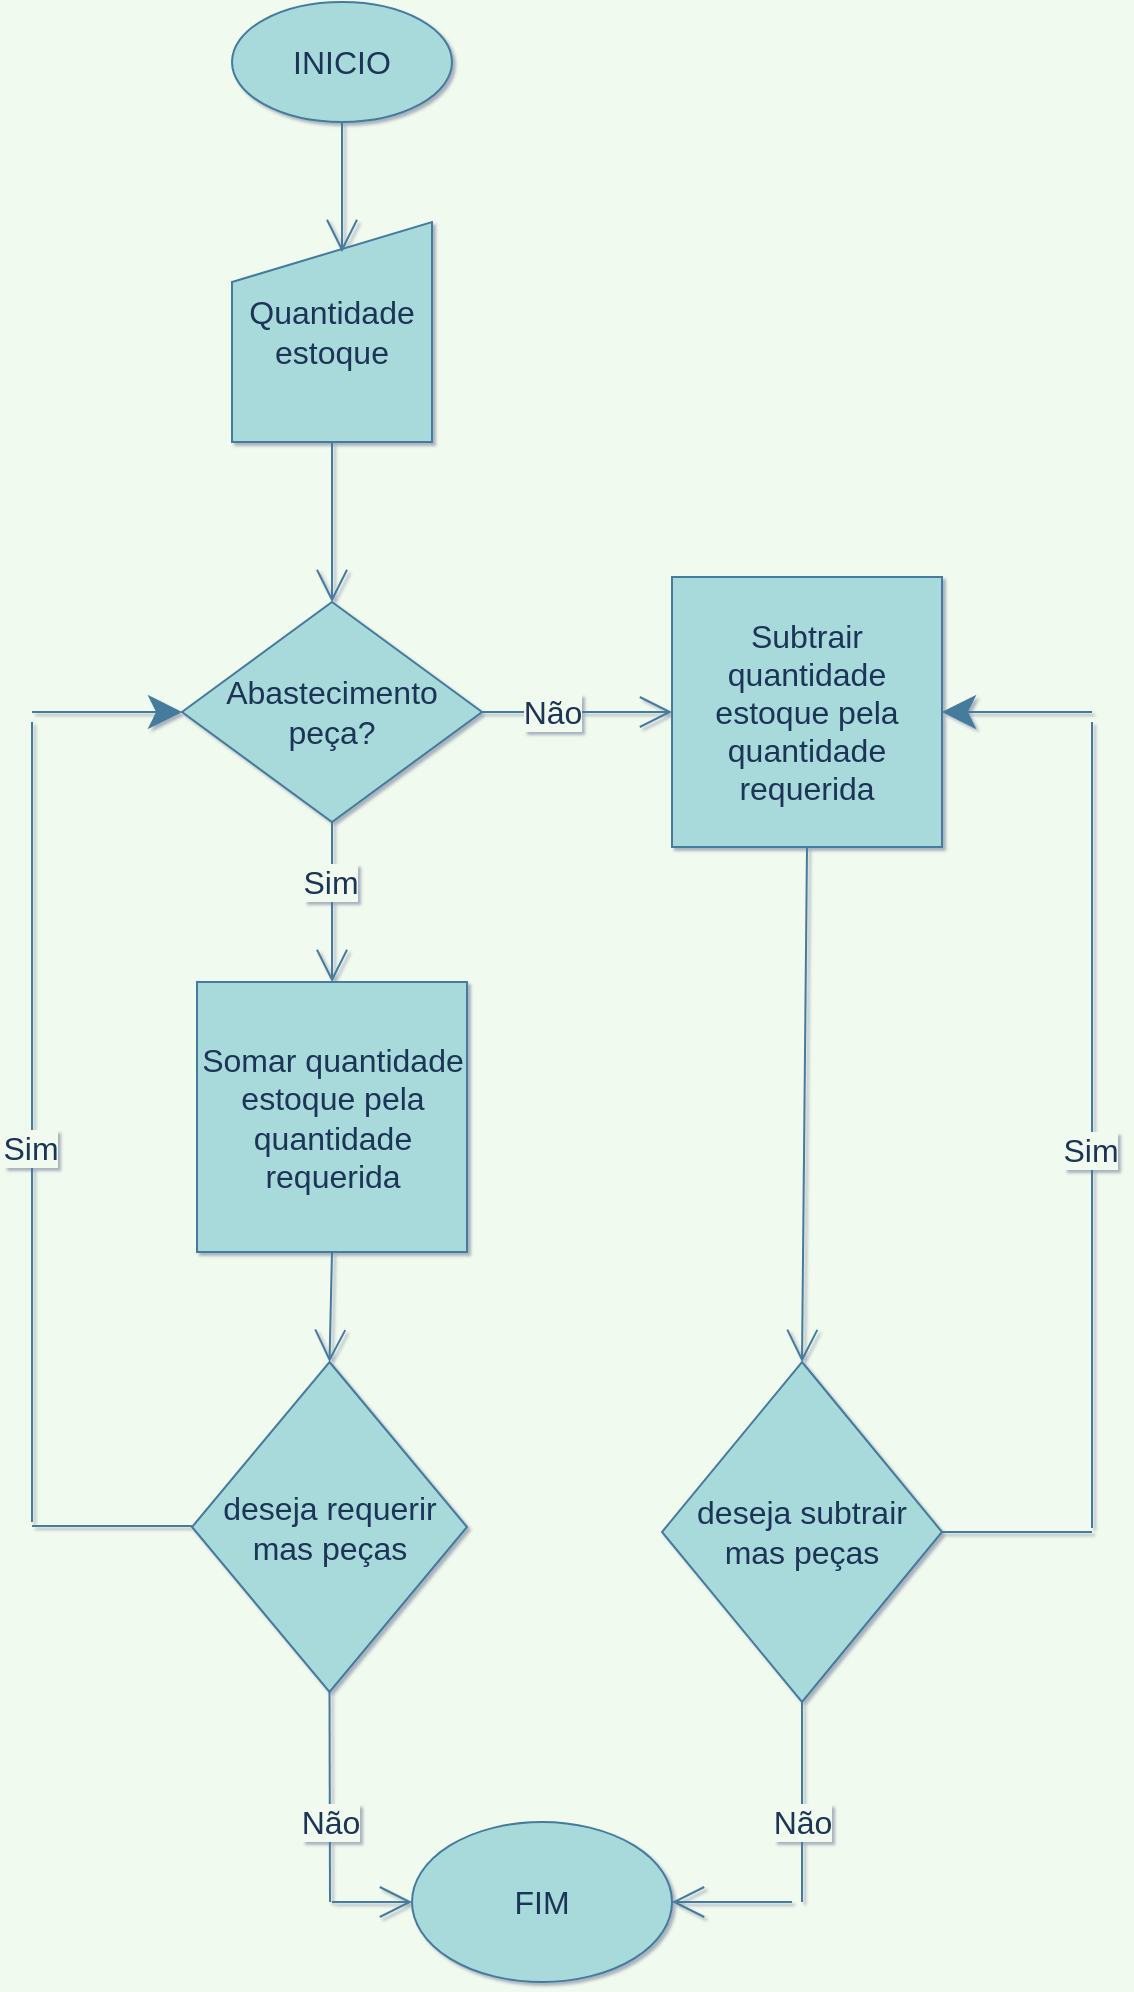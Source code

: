<mxfile version="20.6.2" type="github">
  <diagram id="C5RBs43oDa-KdzZeNtuy" name="Page-1">
    <mxGraphModel dx="1447" dy="835" grid="1" gridSize="10" guides="1" tooltips="1" connect="1" arrows="1" fold="1" page="1" pageScale="1" pageWidth="827" pageHeight="1169" background="#F1FAEE" math="0" shadow="1">
      <root>
        <mxCell id="WIyWlLk6GJQsqaUBKTNV-0" />
        <mxCell id="WIyWlLk6GJQsqaUBKTNV-1" parent="WIyWlLk6GJQsqaUBKTNV-0" />
        <mxCell id="hyacO7NctmVlxOkXS1On-0" value="INICIO" style="ellipse;whiteSpace=wrap;html=1;fontSize=16;fillColor=#A8DADC;strokeColor=#457B9D;fontColor=#1D3557;rounded=0;" vertex="1" parent="WIyWlLk6GJQsqaUBKTNV-1">
          <mxGeometry x="170" y="10" width="110" height="60" as="geometry" />
        </mxCell>
        <mxCell id="hyacO7NctmVlxOkXS1On-1" value="FIM" style="ellipse;whiteSpace=wrap;html=1;fontSize=16;fillColor=#A8DADC;strokeColor=#457B9D;fontColor=#1D3557;rounded=0;" vertex="1" parent="WIyWlLk6GJQsqaUBKTNV-1">
          <mxGeometry x="260" y="920" width="130" height="80" as="geometry" />
        </mxCell>
        <mxCell id="hyacO7NctmVlxOkXS1On-2" value="Quantidade estoque" style="shape=manualInput;whiteSpace=wrap;html=1;fontSize=16;fillColor=#A8DADC;strokeColor=#457B9D;fontColor=#1D3557;rounded=0;" vertex="1" parent="WIyWlLk6GJQsqaUBKTNV-1">
          <mxGeometry x="170" y="120" width="100" height="110" as="geometry" />
        </mxCell>
        <mxCell id="hyacO7NctmVlxOkXS1On-3" value="" style="edgeStyle=none;orthogonalLoop=1;jettySize=auto;html=1;rounded=0;fontSize=12;endArrow=open;startSize=14;endSize=14;sourcePerimeterSpacing=8;targetPerimeterSpacing=8;exitX=0.5;exitY=1;exitDx=0;exitDy=0;entryX=0.55;entryY=0.136;entryDx=0;entryDy=0;entryPerimeter=0;strokeColor=#457B9D;fontColor=#1D3557;labelBackgroundColor=#F1FAEE;" edge="1" parent="WIyWlLk6GJQsqaUBKTNV-1" source="hyacO7NctmVlxOkXS1On-0" target="hyacO7NctmVlxOkXS1On-2">
          <mxGeometry width="140" relative="1" as="geometry">
            <mxPoint x="260" y="90" as="sourcePoint" />
            <mxPoint x="400" y="90" as="targetPoint" />
            <Array as="points" />
          </mxGeometry>
        </mxCell>
        <mxCell id="hyacO7NctmVlxOkXS1On-20" style="edgeStyle=none;rounded=0;orthogonalLoop=1;jettySize=auto;html=1;exitX=0.5;exitY=1;exitDx=0;exitDy=0;entryX=0.5;entryY=0;entryDx=0;entryDy=0;fontSize=12;endArrow=open;startSize=14;endSize=14;sourcePerimeterSpacing=8;targetPerimeterSpacing=8;strokeColor=#457B9D;fontColor=#1D3557;labelBackgroundColor=#F1FAEE;" edge="1" parent="WIyWlLk6GJQsqaUBKTNV-1" source="hyacO7NctmVlxOkXS1On-6" target="hyacO7NctmVlxOkXS1On-17">
          <mxGeometry relative="1" as="geometry" />
        </mxCell>
        <mxCell id="hyacO7NctmVlxOkXS1On-21" value="Sim" style="edgeLabel;html=1;align=center;verticalAlign=middle;resizable=0;points=[];fontSize=16;fontColor=#1D3557;rounded=0;labelBackgroundColor=#F1FAEE;" vertex="1" connectable="0" parent="hyacO7NctmVlxOkXS1On-20">
          <mxGeometry x="0.675" y="-1" relative="1" as="geometry">
            <mxPoint y="-37" as="offset" />
          </mxGeometry>
        </mxCell>
        <mxCell id="hyacO7NctmVlxOkXS1On-6" value="Abastecimento peça?" style="rhombus;whiteSpace=wrap;html=1;fontSize=16;fillColor=#A8DADC;strokeColor=#457B9D;fontColor=#1D3557;rounded=0;" vertex="1" parent="WIyWlLk6GJQsqaUBKTNV-1">
          <mxGeometry x="145" y="310" width="150" height="110" as="geometry" />
        </mxCell>
        <mxCell id="hyacO7NctmVlxOkXS1On-26" style="edgeStyle=none;rounded=0;orthogonalLoop=1;jettySize=auto;html=1;exitX=0.5;exitY=1;exitDx=0;exitDy=0;entryX=0.5;entryY=0;entryDx=0;entryDy=0;fontSize=12;endArrow=open;startSize=14;endSize=14;sourcePerimeterSpacing=8;targetPerimeterSpacing=8;strokeColor=#457B9D;fontColor=#1D3557;labelBackgroundColor=#F1FAEE;" edge="1" parent="WIyWlLk6GJQsqaUBKTNV-1" source="hyacO7NctmVlxOkXS1On-7" target="hyacO7NctmVlxOkXS1On-25">
          <mxGeometry relative="1" as="geometry" />
        </mxCell>
        <mxCell id="hyacO7NctmVlxOkXS1On-7" value="Subtrair quantidade estoque pela quantidade requerida" style="whiteSpace=wrap;html=1;aspect=fixed;fontSize=16;fillColor=#A8DADC;strokeColor=#457B9D;fontColor=#1D3557;rounded=0;" vertex="1" parent="WIyWlLk6GJQsqaUBKTNV-1">
          <mxGeometry x="390" y="297.5" width="135" height="135" as="geometry" />
        </mxCell>
        <mxCell id="hyacO7NctmVlxOkXS1On-8" value="" style="edgeStyle=none;orthogonalLoop=1;jettySize=auto;html=1;rounded=0;fontSize=12;endArrow=open;startSize=14;endSize=14;sourcePerimeterSpacing=8;targetPerimeterSpacing=8;exitX=1;exitY=0.5;exitDx=0;exitDy=0;entryX=0;entryY=0.5;entryDx=0;entryDy=0;strokeColor=#457B9D;fontColor=#1D3557;labelBackgroundColor=#F1FAEE;" edge="1" parent="WIyWlLk6GJQsqaUBKTNV-1" source="hyacO7NctmVlxOkXS1On-6" target="hyacO7NctmVlxOkXS1On-7">
          <mxGeometry width="140" relative="1" as="geometry">
            <mxPoint x="300" y="80" as="sourcePoint" />
            <mxPoint x="440" y="80" as="targetPoint" />
            <Array as="points" />
          </mxGeometry>
        </mxCell>
        <mxCell id="hyacO7NctmVlxOkXS1On-16" value="Não" style="edgeLabel;html=1;align=center;verticalAlign=middle;resizable=0;points=[];fontSize=16;fontColor=#1D3557;rounded=0;labelBackgroundColor=#F1FAEE;" vertex="1" connectable="0" parent="hyacO7NctmVlxOkXS1On-8">
          <mxGeometry x="0.347" y="-1" relative="1" as="geometry">
            <mxPoint x="-29" y="-1" as="offset" />
          </mxGeometry>
        </mxCell>
        <mxCell id="hyacO7NctmVlxOkXS1On-13" value="" style="edgeStyle=none;orthogonalLoop=1;jettySize=auto;html=1;rounded=0;fontSize=12;endArrow=open;startSize=14;endSize=14;sourcePerimeterSpacing=8;targetPerimeterSpacing=8;exitX=0.5;exitY=1;exitDx=0;exitDy=0;entryX=0.5;entryY=0;entryDx=0;entryDy=0;strokeColor=#457B9D;fontColor=#1D3557;labelBackgroundColor=#F1FAEE;" edge="1" parent="WIyWlLk6GJQsqaUBKTNV-1" source="hyacO7NctmVlxOkXS1On-2" target="hyacO7NctmVlxOkXS1On-6">
          <mxGeometry width="140" relative="1" as="geometry">
            <mxPoint x="230" y="220" as="sourcePoint" />
            <mxPoint x="370" y="220" as="targetPoint" />
            <Array as="points" />
          </mxGeometry>
        </mxCell>
        <mxCell id="hyacO7NctmVlxOkXS1On-23" style="edgeStyle=none;rounded=0;orthogonalLoop=1;jettySize=auto;html=1;exitX=0.5;exitY=1;exitDx=0;exitDy=0;entryX=0.5;entryY=0;entryDx=0;entryDy=0;fontSize=12;endArrow=open;startSize=14;endSize=14;sourcePerimeterSpacing=8;targetPerimeterSpacing=8;strokeColor=#457B9D;fontColor=#1D3557;labelBackgroundColor=#F1FAEE;" edge="1" parent="WIyWlLk6GJQsqaUBKTNV-1" source="hyacO7NctmVlxOkXS1On-17" target="hyacO7NctmVlxOkXS1On-22">
          <mxGeometry relative="1" as="geometry" />
        </mxCell>
        <mxCell id="hyacO7NctmVlxOkXS1On-17" value="Somar quantidade estoque pela quantidade requerida" style="whiteSpace=wrap;html=1;aspect=fixed;fontSize=16;fillColor=#A8DADC;strokeColor=#457B9D;fontColor=#1D3557;rounded=0;" vertex="1" parent="WIyWlLk6GJQsqaUBKTNV-1">
          <mxGeometry x="152.5" y="500" width="135" height="135" as="geometry" />
        </mxCell>
        <mxCell id="hyacO7NctmVlxOkXS1On-36" style="edgeStyle=none;rounded=0;orthogonalLoop=1;jettySize=auto;html=1;entryX=0;entryY=0.5;entryDx=0;entryDy=0;fontSize=12;endArrow=open;startSize=14;endSize=14;sourcePerimeterSpacing=8;targetPerimeterSpacing=8;strokeColor=#457B9D;fontColor=#1D3557;labelBackgroundColor=#F1FAEE;" edge="1" parent="WIyWlLk6GJQsqaUBKTNV-1" target="hyacO7NctmVlxOkXS1On-1">
          <mxGeometry relative="1" as="geometry">
            <mxPoint x="220" y="960" as="sourcePoint" />
          </mxGeometry>
        </mxCell>
        <mxCell id="hyacO7NctmVlxOkXS1On-22" value="deseja requerir mas peças" style="rhombus;whiteSpace=wrap;html=1;fontSize=16;fillColor=#A8DADC;strokeColor=#457B9D;fontColor=#1D3557;rounded=0;" vertex="1" parent="WIyWlLk6GJQsqaUBKTNV-1">
          <mxGeometry x="150" y="690" width="137.5" height="165" as="geometry" />
        </mxCell>
        <mxCell id="hyacO7NctmVlxOkXS1On-34" style="edgeStyle=none;rounded=0;orthogonalLoop=1;jettySize=auto;html=1;entryX=1;entryY=0.5;entryDx=0;entryDy=0;fontSize=12;endArrow=open;startSize=14;endSize=14;sourcePerimeterSpacing=8;targetPerimeterSpacing=8;strokeColor=#457B9D;fontColor=#1D3557;labelBackgroundColor=#F1FAEE;" edge="1" parent="WIyWlLk6GJQsqaUBKTNV-1" target="hyacO7NctmVlxOkXS1On-1">
          <mxGeometry relative="1" as="geometry">
            <mxPoint x="450" y="960" as="sourcePoint" />
          </mxGeometry>
        </mxCell>
        <mxCell id="hyacO7NctmVlxOkXS1On-25" value="deseja subtrair mas peças" style="rhombus;whiteSpace=wrap;html=1;fontSize=16;fillColor=#A8DADC;strokeColor=#457B9D;fontColor=#1D3557;rounded=0;" vertex="1" parent="WIyWlLk6GJQsqaUBKTNV-1">
          <mxGeometry x="385" y="690" width="140" height="170" as="geometry" />
        </mxCell>
        <mxCell id="hyacO7NctmVlxOkXS1On-38" value="" style="endArrow=none;html=1;rounded=0;fontSize=12;startSize=14;endSize=14;sourcePerimeterSpacing=8;targetPerimeterSpacing=8;entryX=1;entryY=0.5;entryDx=0;entryDy=0;strokeColor=#457B9D;fontColor=#1D3557;labelBackgroundColor=#F1FAEE;" edge="1" parent="WIyWlLk6GJQsqaUBKTNV-1" target="hyacO7NctmVlxOkXS1On-25">
          <mxGeometry width="50" height="50" relative="1" as="geometry">
            <mxPoint x="600" y="775" as="sourcePoint" />
            <mxPoint x="470" y="510" as="targetPoint" />
          </mxGeometry>
        </mxCell>
        <mxCell id="hyacO7NctmVlxOkXS1On-39" value="" style="endArrow=none;html=1;rounded=0;fontSize=12;startSize=14;endSize=14;sourcePerimeterSpacing=8;targetPerimeterSpacing=8;strokeColor=#457B9D;fontColor=#1D3557;labelBackgroundColor=#F1FAEE;" edge="1" parent="WIyWlLk6GJQsqaUBKTNV-1">
          <mxGeometry width="50" height="50" relative="1" as="geometry">
            <mxPoint x="600" y="773" as="sourcePoint" />
            <mxPoint x="600" y="370" as="targetPoint" />
          </mxGeometry>
        </mxCell>
        <mxCell id="hyacO7NctmVlxOkXS1On-41" value="Sim" style="edgeLabel;html=1;align=center;verticalAlign=middle;resizable=0;points=[];fontSize=16;fontColor=#1D3557;rounded=0;labelBackgroundColor=#F1FAEE;" vertex="1" connectable="0" parent="hyacO7NctmVlxOkXS1On-39">
          <mxGeometry x="-0.062" y="1" relative="1" as="geometry">
            <mxPoint as="offset" />
          </mxGeometry>
        </mxCell>
        <mxCell id="hyacO7NctmVlxOkXS1On-40" value="" style="endArrow=classic;html=1;rounded=0;fontSize=12;startSize=14;endSize=14;sourcePerimeterSpacing=8;targetPerimeterSpacing=8;entryX=1;entryY=0.5;entryDx=0;entryDy=0;strokeColor=#457B9D;fontColor=#1D3557;labelBackgroundColor=#F1FAEE;" edge="1" parent="WIyWlLk6GJQsqaUBKTNV-1" target="hyacO7NctmVlxOkXS1On-7">
          <mxGeometry width="50" height="50" relative="1" as="geometry">
            <mxPoint x="600" y="365" as="sourcePoint" />
            <mxPoint x="470" y="410" as="targetPoint" />
          </mxGeometry>
        </mxCell>
        <mxCell id="hyacO7NctmVlxOkXS1On-42" value="" style="endArrow=none;html=1;rounded=0;fontSize=12;startSize=14;endSize=14;sourcePerimeterSpacing=8;targetPerimeterSpacing=8;strokeColor=#457B9D;fontColor=#1D3557;labelBackgroundColor=#F1FAEE;" edge="1" parent="WIyWlLk6GJQsqaUBKTNV-1">
          <mxGeometry width="50" height="50" relative="1" as="geometry">
            <mxPoint x="70" y="770" as="sourcePoint" />
            <mxPoint x="70" y="370" as="targetPoint" />
          </mxGeometry>
        </mxCell>
        <mxCell id="hyacO7NctmVlxOkXS1On-43" value="Sim" style="edgeLabel;html=1;align=center;verticalAlign=middle;resizable=0;points=[];fontSize=16;fontColor=#1D3557;rounded=0;labelBackgroundColor=#F1FAEE;" vertex="1" connectable="0" parent="hyacO7NctmVlxOkXS1On-42">
          <mxGeometry x="-0.062" y="1" relative="1" as="geometry">
            <mxPoint as="offset" />
          </mxGeometry>
        </mxCell>
        <mxCell id="hyacO7NctmVlxOkXS1On-44" value="" style="endArrow=none;html=1;rounded=0;fontSize=12;startSize=14;endSize=14;sourcePerimeterSpacing=8;targetPerimeterSpacing=8;strokeColor=#457B9D;fontColor=#1D3557;labelBackgroundColor=#F1FAEE;" edge="1" parent="WIyWlLk6GJQsqaUBKTNV-1">
          <mxGeometry width="50" height="50" relative="1" as="geometry">
            <mxPoint x="150" y="772" as="sourcePoint" />
            <mxPoint x="70" y="772" as="targetPoint" />
          </mxGeometry>
        </mxCell>
        <mxCell id="hyacO7NctmVlxOkXS1On-45" value="" style="endArrow=classic;html=1;rounded=0;fontSize=12;startSize=14;endSize=14;sourcePerimeterSpacing=8;targetPerimeterSpacing=8;entryX=0;entryY=0.5;entryDx=0;entryDy=0;strokeColor=#457B9D;fontColor=#1D3557;labelBackgroundColor=#F1FAEE;" edge="1" parent="WIyWlLk6GJQsqaUBKTNV-1" target="hyacO7NctmVlxOkXS1On-6">
          <mxGeometry width="50" height="50" relative="1" as="geometry">
            <mxPoint x="70" y="365" as="sourcePoint" />
            <mxPoint x="160" y="430" as="targetPoint" />
          </mxGeometry>
        </mxCell>
        <mxCell id="hyacO7NctmVlxOkXS1On-46" value="" style="endArrow=none;html=1;rounded=0;fontSize=12;startSize=14;endSize=14;sourcePerimeterSpacing=8;targetPerimeterSpacing=8;entryX=0.5;entryY=1;entryDx=0;entryDy=0;strokeColor=#457B9D;fontColor=#1D3557;labelBackgroundColor=#F1FAEE;" edge="1" parent="WIyWlLk6GJQsqaUBKTNV-1" target="hyacO7NctmVlxOkXS1On-25">
          <mxGeometry width="50" height="50" relative="1" as="geometry">
            <mxPoint x="455" y="960" as="sourcePoint" />
            <mxPoint x="470" y="810" as="targetPoint" />
          </mxGeometry>
        </mxCell>
        <mxCell id="hyacO7NctmVlxOkXS1On-50" value="Não" style="edgeLabel;html=1;align=center;verticalAlign=middle;resizable=0;points=[];fontSize=16;fontColor=#1D3557;rounded=0;labelBackgroundColor=#F1FAEE;" vertex="1" connectable="0" parent="hyacO7NctmVlxOkXS1On-46">
          <mxGeometry x="-0.54" y="-1" relative="1" as="geometry">
            <mxPoint x="-1" y="-17" as="offset" />
          </mxGeometry>
        </mxCell>
        <mxCell id="hyacO7NctmVlxOkXS1On-47" value="" style="endArrow=none;html=1;rounded=0;fontSize=12;startSize=14;endSize=14;sourcePerimeterSpacing=8;targetPerimeterSpacing=8;exitX=0.5;exitY=1;exitDx=0;exitDy=0;strokeColor=#457B9D;fontColor=#1D3557;labelBackgroundColor=#F1FAEE;" edge="1" parent="WIyWlLk6GJQsqaUBKTNV-1" source="hyacO7NctmVlxOkXS1On-22">
          <mxGeometry width="50" height="50" relative="1" as="geometry">
            <mxPoint x="420" y="860" as="sourcePoint" />
            <mxPoint x="219" y="960" as="targetPoint" />
          </mxGeometry>
        </mxCell>
        <mxCell id="hyacO7NctmVlxOkXS1On-51" value="Não" style="edgeLabel;html=1;align=center;verticalAlign=middle;resizable=0;points=[];fontSize=16;fontColor=#1D3557;rounded=0;labelBackgroundColor=#F1FAEE;" vertex="1" connectable="0" parent="hyacO7NctmVlxOkXS1On-47">
          <mxGeometry x="0.543" y="2" relative="1" as="geometry">
            <mxPoint x="-2" y="-16" as="offset" />
          </mxGeometry>
        </mxCell>
      </root>
    </mxGraphModel>
  </diagram>
</mxfile>
